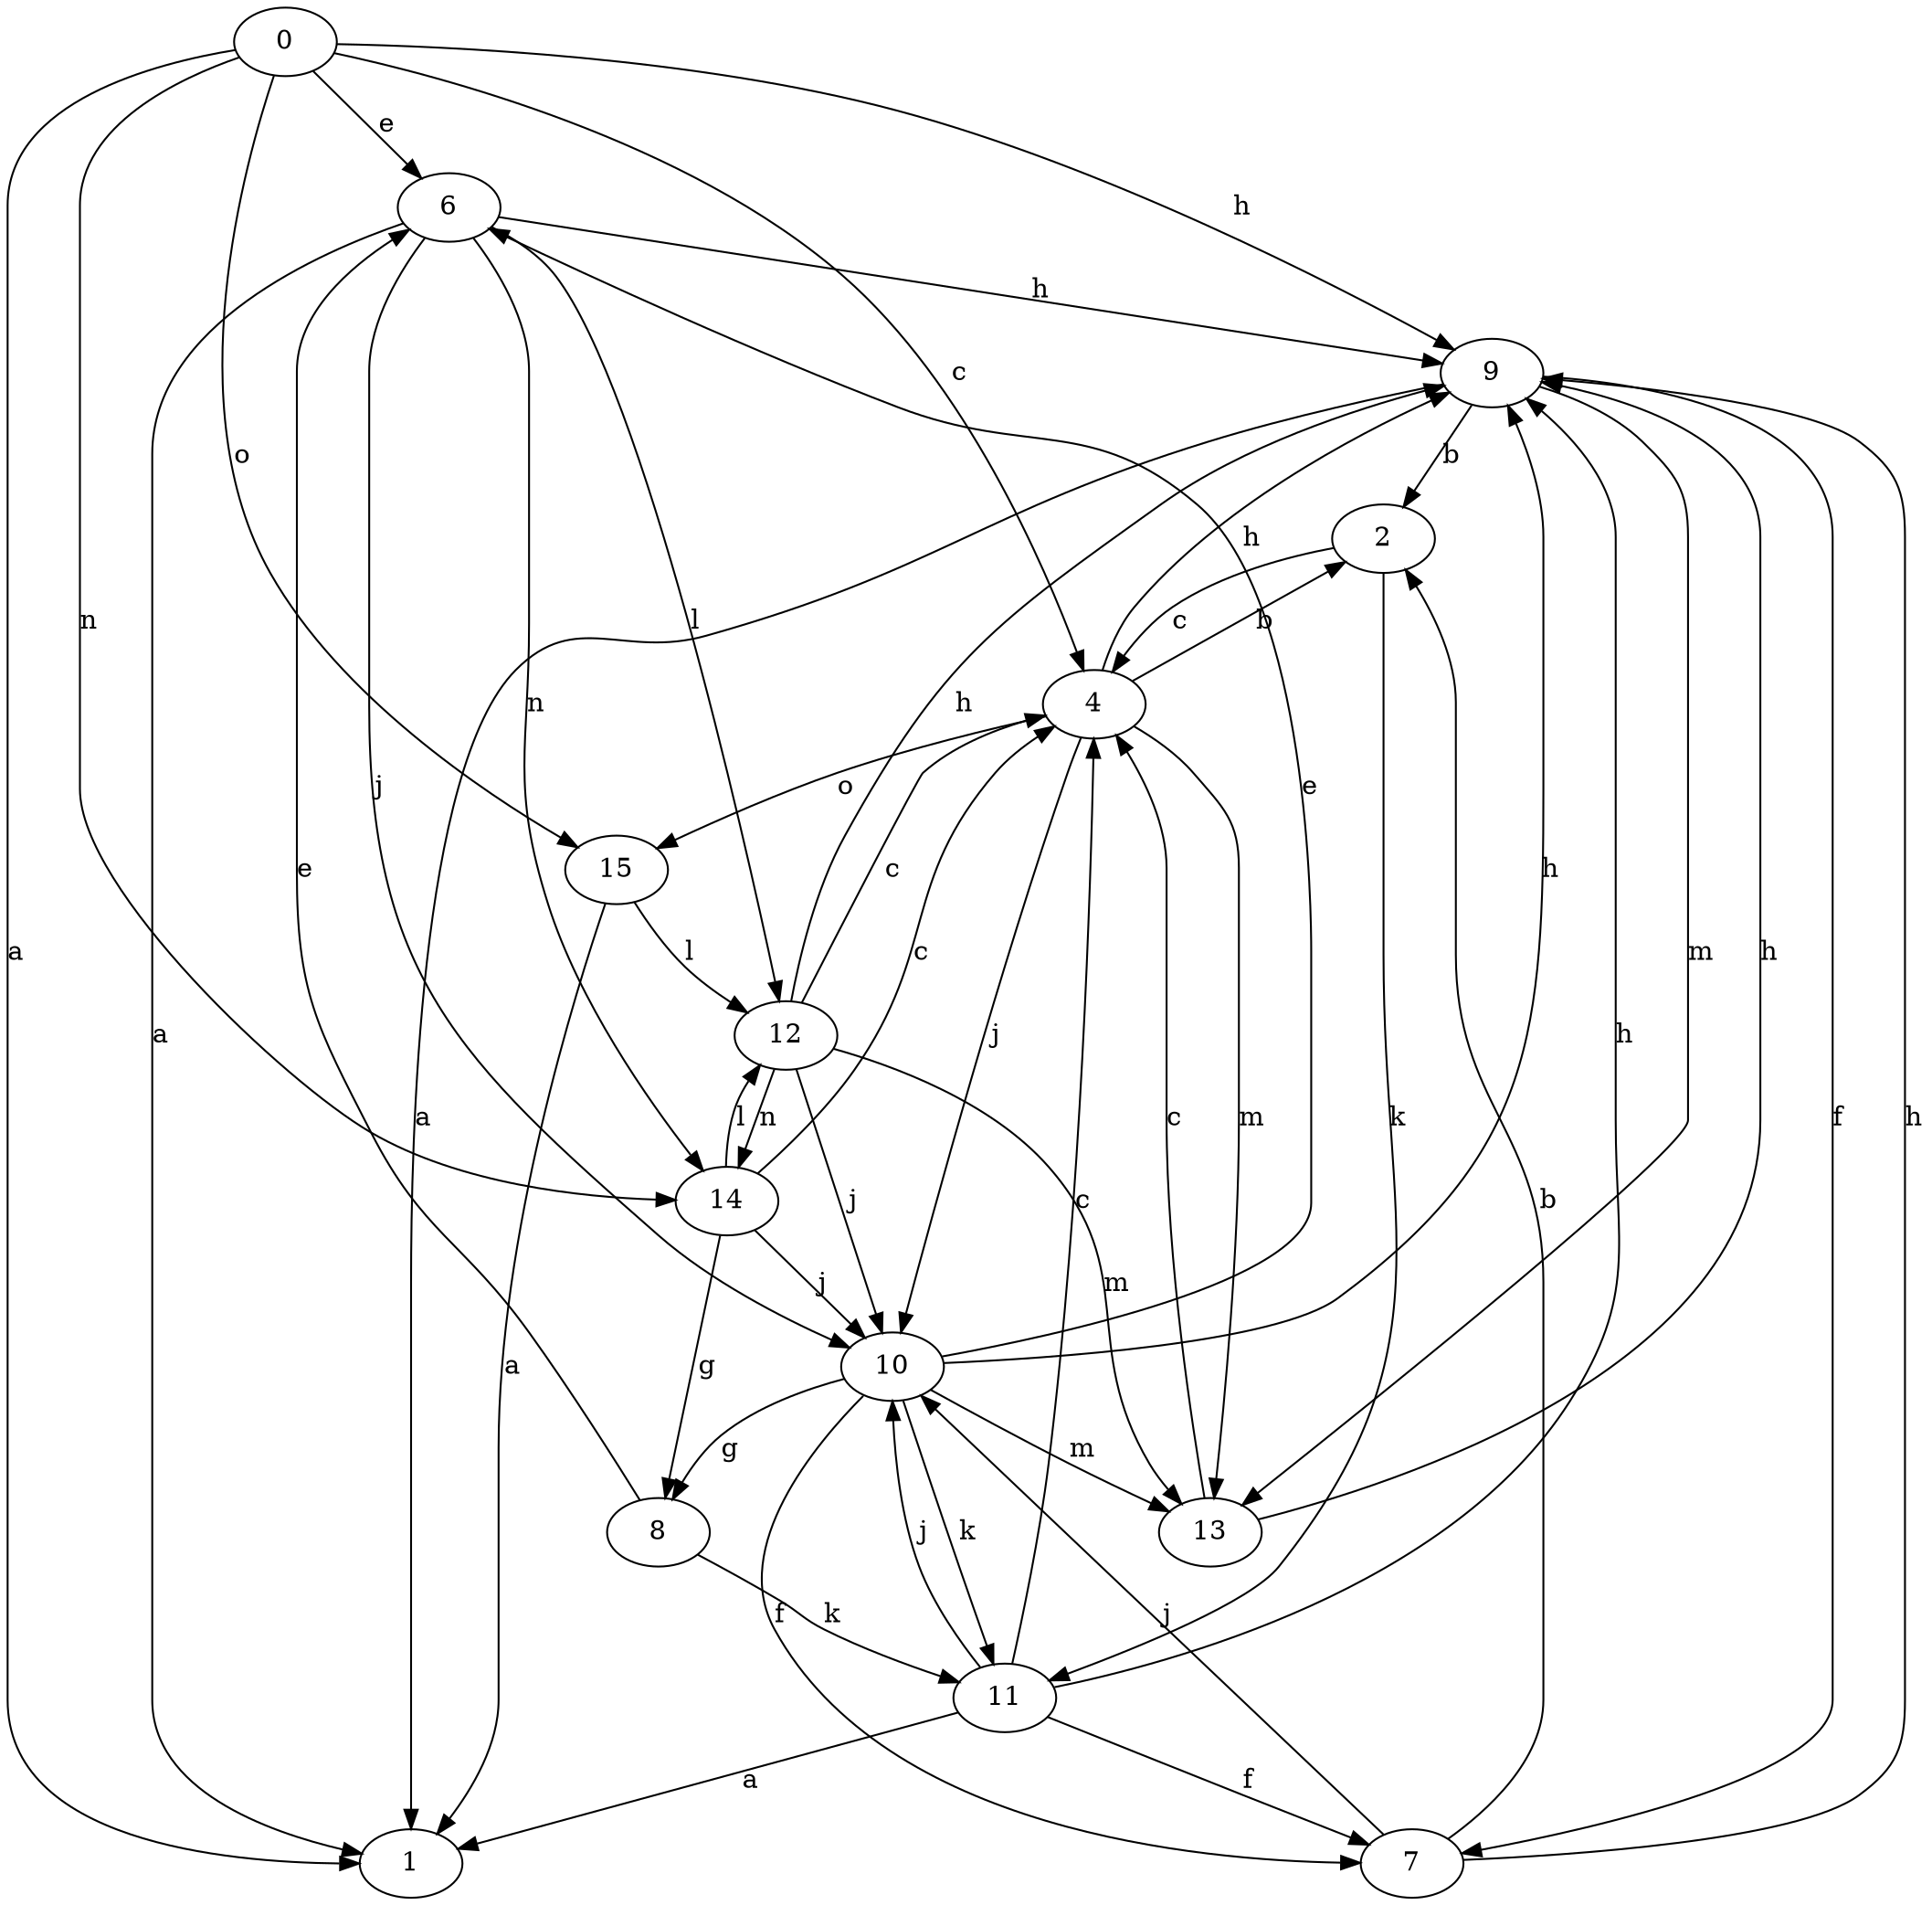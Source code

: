 strict digraph  {
1;
2;
4;
6;
7;
8;
9;
10;
0;
11;
12;
13;
14;
15;
2 -> 4  [label=c];
2 -> 11  [label=k];
4 -> 2  [label=b];
4 -> 9  [label=h];
4 -> 10  [label=j];
4 -> 13  [label=m];
4 -> 15  [label=o];
6 -> 1  [label=a];
6 -> 9  [label=h];
6 -> 10  [label=j];
6 -> 12  [label=l];
6 -> 14  [label=n];
7 -> 2  [label=b];
7 -> 9  [label=h];
7 -> 10  [label=j];
8 -> 6  [label=e];
8 -> 11  [label=k];
9 -> 1  [label=a];
9 -> 2  [label=b];
9 -> 7  [label=f];
9 -> 13  [label=m];
10 -> 6  [label=e];
10 -> 7  [label=f];
10 -> 8  [label=g];
10 -> 9  [label=h];
10 -> 11  [label=k];
10 -> 13  [label=m];
0 -> 1  [label=a];
0 -> 4  [label=c];
0 -> 6  [label=e];
0 -> 9  [label=h];
0 -> 14  [label=n];
0 -> 15  [label=o];
11 -> 1  [label=a];
11 -> 4  [label=c];
11 -> 7  [label=f];
11 -> 9  [label=h];
11 -> 10  [label=j];
12 -> 4  [label=c];
12 -> 9  [label=h];
12 -> 10  [label=j];
12 -> 13  [label=m];
12 -> 14  [label=n];
13 -> 4  [label=c];
13 -> 9  [label=h];
14 -> 4  [label=c];
14 -> 8  [label=g];
14 -> 10  [label=j];
14 -> 12  [label=l];
15 -> 1  [label=a];
15 -> 12  [label=l];
}
